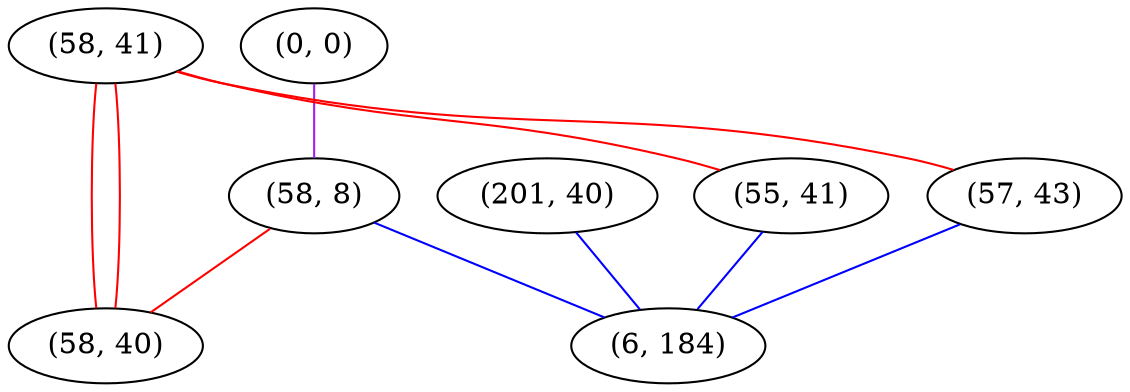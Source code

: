 graph "" {
"(0, 0)";
"(58, 8)";
"(201, 40)";
"(58, 41)";
"(55, 41)";
"(58, 40)";
"(57, 43)";
"(6, 184)";
"(0, 0)" -- "(58, 8)"  [color=purple, key=0, weight=4];
"(58, 8)" -- "(58, 40)"  [color=red, key=0, weight=1];
"(58, 8)" -- "(6, 184)"  [color=blue, key=0, weight=3];
"(201, 40)" -- "(6, 184)"  [color=blue, key=0, weight=3];
"(58, 41)" -- "(58, 40)"  [color=red, key=0, weight=1];
"(58, 41)" -- "(58, 40)"  [color=red, key=1, weight=1];
"(58, 41)" -- "(57, 43)"  [color=red, key=0, weight=1];
"(58, 41)" -- "(55, 41)"  [color=red, key=0, weight=1];
"(55, 41)" -- "(6, 184)"  [color=blue, key=0, weight=3];
"(57, 43)" -- "(6, 184)"  [color=blue, key=0, weight=3];
}
